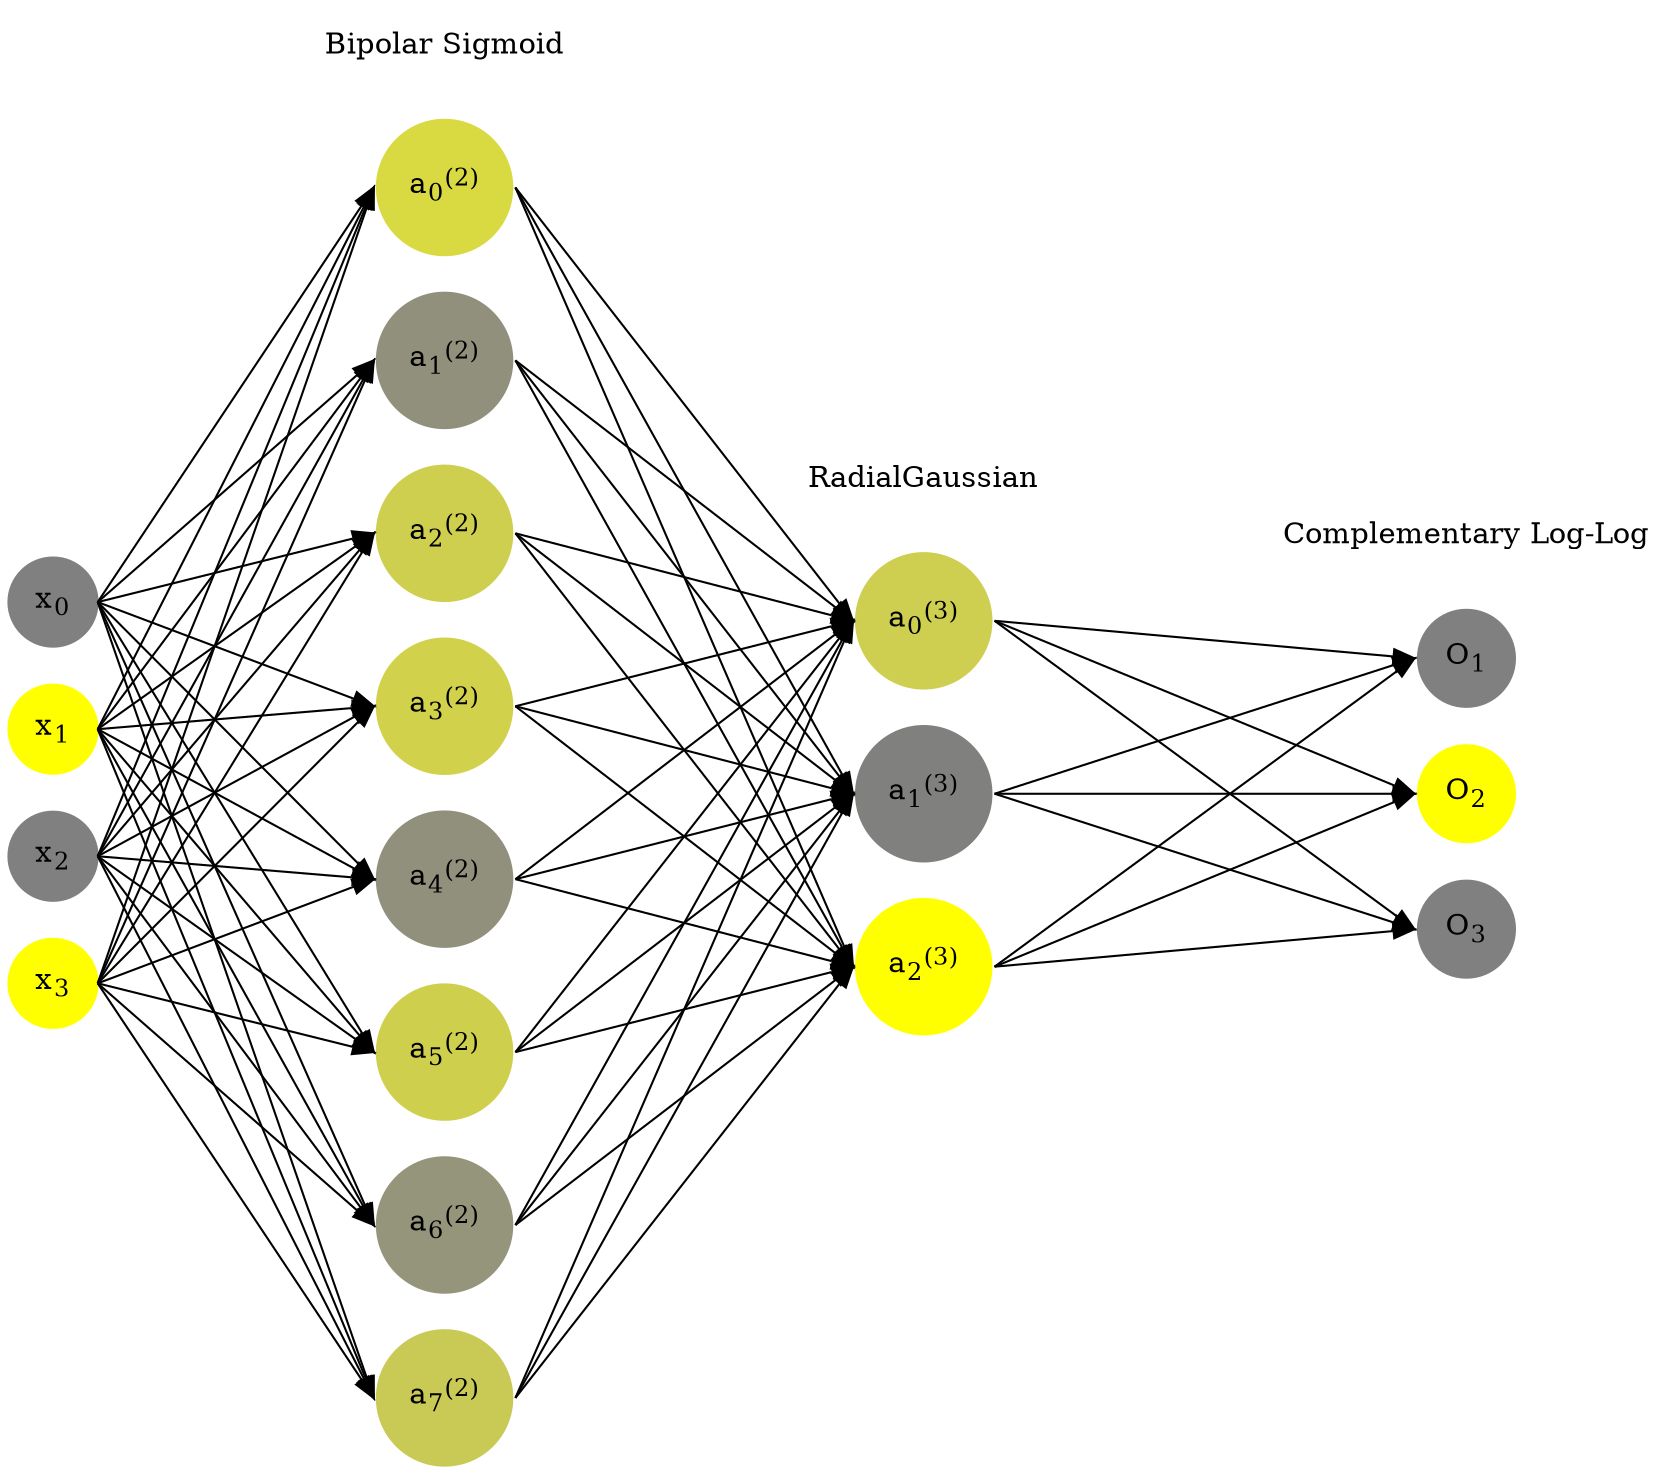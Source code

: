 digraph G {
	rankdir = LR;
	splines=false;
	edge[style=invis];
	ranksep= 1.4;
	{
	node [shape=circle, color="0.1667, 0.0, 0.5", style=filled, fillcolor="0.1667, 0.0, 0.5"];
	x0 [label=<x<sub>0</sub>>];
	}
	{
	node [shape=circle, color="0.1667, 1.0, 1.0", style=filled, fillcolor="0.1667, 1.0, 1.0"];
	x1 [label=<x<sub>1</sub>>];
	}
	{
	node [shape=circle, color="0.1667, 0.0, 0.5", style=filled, fillcolor="0.1667, 0.0, 0.5"];
	x2 [label=<x<sub>2</sub>>];
	}
	{
	node [shape=circle, color="0.1667, 1.0, 1.0", style=filled, fillcolor="0.1667, 1.0, 1.0"];
	x3 [label=<x<sub>3</sub>>];
	}
	{
	node [shape=circle, color="0.1667, 0.698821, 0.849411", style=filled, fillcolor="0.1667, 0.698821, 0.849411"];
	a02 [label=<a<sub>0</sub><sup>(2)</sup>>];
	}
	{
	node [shape=circle, color="0.1667, 0.130852, 0.565426", style=filled, fillcolor="0.1667, 0.130852, 0.565426"];
	a12 [label=<a<sub>1</sub><sup>(2)</sup>>];
	}
	{
	node [shape=circle, color="0.1667, 0.613943, 0.806971", style=filled, fillcolor="0.1667, 0.613943, 0.806971"];
	a22 [label=<a<sub>2</sub><sup>(2)</sup>>];
	}
	{
	node [shape=circle, color="0.1667, 0.636399, 0.818199", style=filled, fillcolor="0.1667, 0.636399, 0.818199"];
	a32 [label=<a<sub>3</sub><sup>(2)</sup>>];
	}
	{
	node [shape=circle, color="0.1667, 0.131095, 0.565548", style=filled, fillcolor="0.1667, 0.131095, 0.565548"];
	a42 [label=<a<sub>4</sub><sup>(2)</sup>>];
	}
	{
	node [shape=circle, color="0.1667, 0.623605, 0.811803", style=filled, fillcolor="0.1667, 0.623605, 0.811803"];
	a52 [label=<a<sub>5</sub><sup>(2)</sup>>];
	}
	{
	node [shape=circle, color="0.1667, 0.164267, 0.582134", style=filled, fillcolor="0.1667, 0.164267, 0.582134"];
	a62 [label=<a<sub>6</sub><sup>(2)</sup>>];
	}
	{
	node [shape=circle, color="0.1667, 0.574600, 0.787300", style=filled, fillcolor="0.1667, 0.574600, 0.787300"];
	a72 [label=<a<sub>7</sub><sup>(2)</sup>>];
	}
	{
	node [shape=circle, color="0.1667, 0.611382, 0.805691", style=filled, fillcolor="0.1667, 0.611382, 0.805691"];
	a03 [label=<a<sub>0</sub><sup>(3)</sup>>];
	}
	{
	node [shape=circle, color="0.1667, 0.001328, 0.500664", style=filled, fillcolor="0.1667, 0.001328, 0.500664"];
	a13 [label=<a<sub>1</sub><sup>(3)</sup>>];
	}
	{
	node [shape=circle, color="0.1667, 0.999999, 0.999999", style=filled, fillcolor="0.1667, 0.999999, 0.999999"];
	a23 [label=<a<sub>2</sub><sup>(3)</sup>>];
	}
	{
	node [shape=circle, color="0.1667, 0.0, 0.5", style=filled, fillcolor="0.1667, 0.0, 0.5"];
	O1 [label=<O<sub>1</sub>>];
	}
	{
	node [shape=circle, color="0.1667, 1.0, 1.0", style=filled, fillcolor="0.1667, 1.0, 1.0"];
	O2 [label=<O<sub>2</sub>>];
	}
	{
	node [shape=circle, color="0.1667, 0.0, 0.5", style=filled, fillcolor="0.1667, 0.0, 0.5"];
	O3 [label=<O<sub>3</sub>>];
	}
	{
	rank=same;
	x0->x1->x2->x3;
	}
	{
	rank=same;
	a02->a12->a22->a32->a42->a52->a62->a72;
	}
	{
	rank=same;
	a03->a13->a23;
	}
	{
	rank=same;
	O1->O2->O3;
	}
	l1 [shape=plaintext,label="Bipolar Sigmoid"];
	l1->a02;
	{rank=same; l1;a02};
	l2 [shape=plaintext,label="RadialGaussian"];
	l2->a03;
	{rank=same; l2;a03};
	l3 [shape=plaintext,label="Complementary Log-Log"];
	l3->O1;
	{rank=same; l3;O1};
edge[style=solid, tailport=e, headport=w];
	{x0;x1;x2;x3} -> {a02;a12;a22;a32;a42;a52;a62;a72};
	{a02;a12;a22;a32;a42;a52;a62;a72} -> {a03;a13;a23};
	{a03;a13;a23} -> {O1,O2,O3};
}